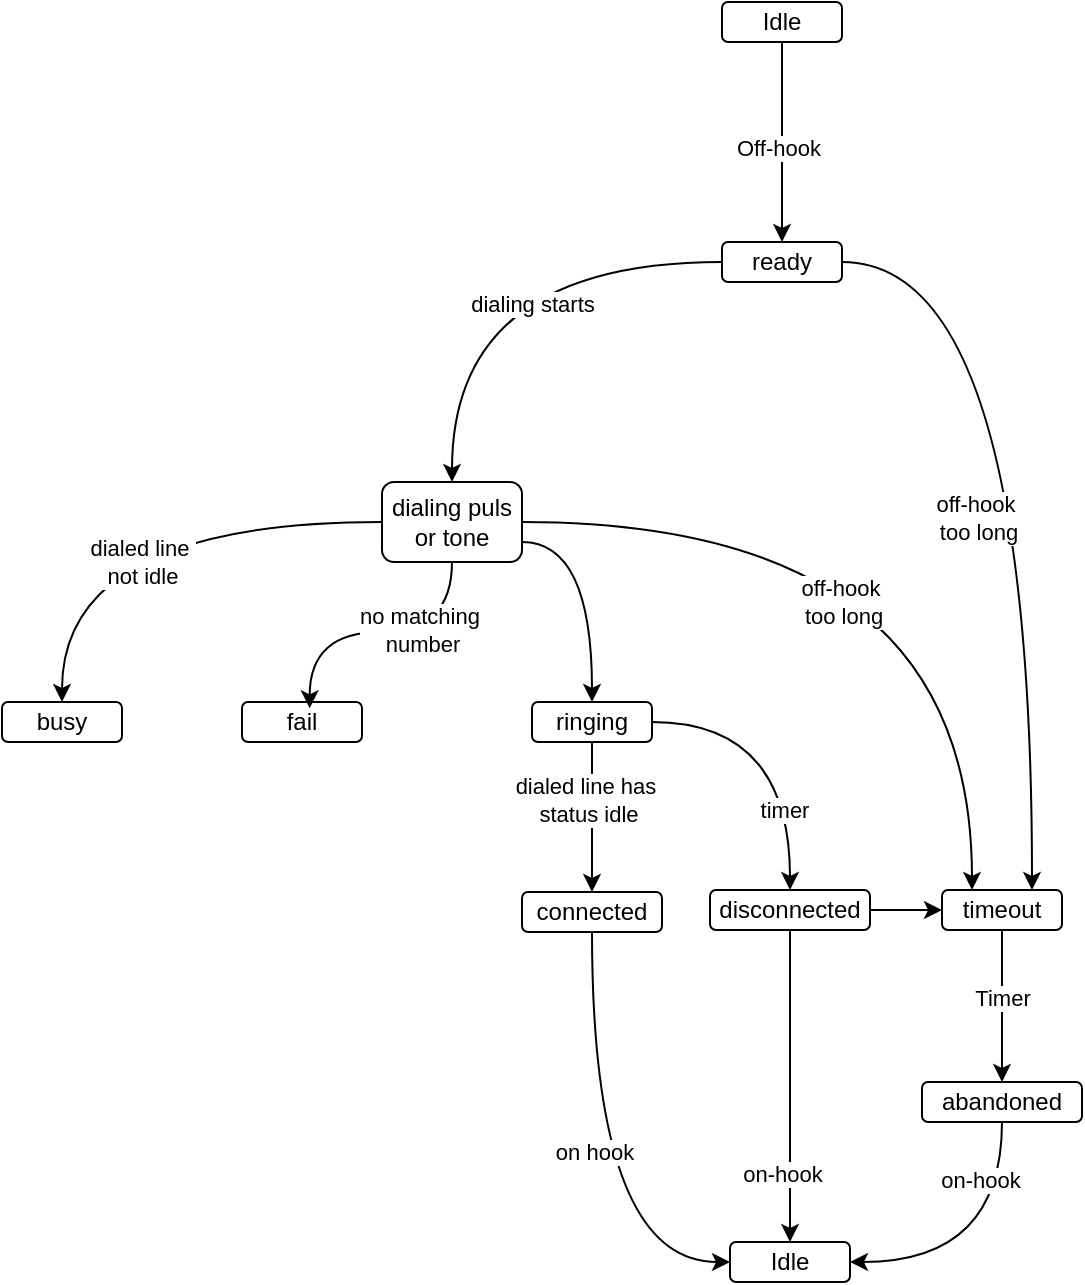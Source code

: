 <mxfile version="24.7.7">
  <diagram name="Sida-1" id="S5pKBoL1bsgIUDStqbfe">
    <mxGraphModel dx="655" dy="932" grid="1" gridSize="10" guides="1" tooltips="1" connect="1" arrows="1" fold="1" page="1" pageScale="1" pageWidth="827" pageHeight="1169" math="0" shadow="0">
      <root>
        <mxCell id="0" />
        <mxCell id="1" parent="0" />
        <mxCell id="lsyRAzRpwurkiqTD15_6-5" style="edgeStyle=none;rounded=0;orthogonalLoop=1;jettySize=auto;html=1;exitX=0.5;exitY=1;exitDx=0;exitDy=0;entryX=0.5;entryY=0;entryDx=0;entryDy=0;" edge="1" parent="1" source="lsyRAzRpwurkiqTD15_6-1" target="lsyRAzRpwurkiqTD15_6-2">
          <mxGeometry relative="1" as="geometry" />
        </mxCell>
        <mxCell id="lsyRAzRpwurkiqTD15_6-6" value="Off-hook" style="edgeLabel;html=1;align=center;verticalAlign=middle;resizable=0;points=[];" vertex="1" connectable="0" parent="lsyRAzRpwurkiqTD15_6-5">
          <mxGeometry x="0.053" y="-2" relative="1" as="geometry">
            <mxPoint as="offset" />
          </mxGeometry>
        </mxCell>
        <mxCell id="lsyRAzRpwurkiqTD15_6-1" value="Idle" style="rounded=1;whiteSpace=wrap;html=1;" vertex="1" parent="1">
          <mxGeometry x="380" y="130" width="60" height="20" as="geometry" />
        </mxCell>
        <mxCell id="lsyRAzRpwurkiqTD15_6-58" style="edgeStyle=orthogonalEdgeStyle;curved=1;rounded=0;orthogonalLoop=1;jettySize=auto;html=1;exitX=1;exitY=0.5;exitDx=0;exitDy=0;entryX=0.75;entryY=0;entryDx=0;entryDy=0;" edge="1" parent="1" source="lsyRAzRpwurkiqTD15_6-2" target="lsyRAzRpwurkiqTD15_6-11">
          <mxGeometry relative="1" as="geometry" />
        </mxCell>
        <mxCell id="lsyRAzRpwurkiqTD15_6-59" value="off-hook&amp;nbsp;&lt;div&gt;too long&lt;/div&gt;" style="edgeLabel;html=1;align=center;verticalAlign=middle;resizable=0;points=[];" vertex="1" connectable="0" parent="lsyRAzRpwurkiqTD15_6-58">
          <mxGeometry x="0.087" y="-27" relative="1" as="geometry">
            <mxPoint as="offset" />
          </mxGeometry>
        </mxCell>
        <mxCell id="lsyRAzRpwurkiqTD15_6-62" style="edgeStyle=orthogonalEdgeStyle;curved=1;rounded=0;orthogonalLoop=1;jettySize=auto;html=1;exitX=0;exitY=0.5;exitDx=0;exitDy=0;" edge="1" parent="1" source="lsyRAzRpwurkiqTD15_6-2" target="lsyRAzRpwurkiqTD15_6-7">
          <mxGeometry relative="1" as="geometry" />
        </mxCell>
        <mxCell id="lsyRAzRpwurkiqTD15_6-63" value="dialing starts" style="edgeLabel;html=1;align=center;verticalAlign=middle;resizable=0;points=[];" vertex="1" connectable="0" parent="lsyRAzRpwurkiqTD15_6-62">
          <mxGeometry x="-0.226" y="21" relative="1" as="geometry">
            <mxPoint as="offset" />
          </mxGeometry>
        </mxCell>
        <mxCell id="lsyRAzRpwurkiqTD15_6-2" value="ready" style="rounded=1;whiteSpace=wrap;html=1;" vertex="1" parent="1">
          <mxGeometry x="380" y="250" width="60" height="20" as="geometry" />
        </mxCell>
        <mxCell id="lsyRAzRpwurkiqTD15_6-19" style="edgeStyle=orthogonalEdgeStyle;curved=1;rounded=0;orthogonalLoop=1;jettySize=auto;html=1;exitX=0;exitY=0.5;exitDx=0;exitDy=0;entryX=0.5;entryY=0;entryDx=0;entryDy=0;" edge="1" parent="1" source="lsyRAzRpwurkiqTD15_6-7" target="lsyRAzRpwurkiqTD15_6-20">
          <mxGeometry relative="1" as="geometry">
            <mxPoint x="130" y="480" as="targetPoint" />
          </mxGeometry>
        </mxCell>
        <mxCell id="lsyRAzRpwurkiqTD15_6-35" value="dialed line&amp;nbsp;&lt;div&gt;not idle&lt;/div&gt;" style="edgeLabel;html=1;align=center;verticalAlign=middle;resizable=0;points=[];" vertex="1" connectable="0" parent="lsyRAzRpwurkiqTD15_6-19">
          <mxGeometry x="-0.17" y="-4" relative="1" as="geometry">
            <mxPoint x="-16" y="24" as="offset" />
          </mxGeometry>
        </mxCell>
        <mxCell id="lsyRAzRpwurkiqTD15_6-43" style="edgeStyle=orthogonalEdgeStyle;curved=1;rounded=0;orthogonalLoop=1;jettySize=auto;html=1;exitX=1;exitY=0.75;exitDx=0;exitDy=0;entryX=0.5;entryY=0;entryDx=0;entryDy=0;" edge="1" parent="1" source="lsyRAzRpwurkiqTD15_6-7" target="lsyRAzRpwurkiqTD15_6-22">
          <mxGeometry relative="1" as="geometry" />
        </mxCell>
        <mxCell id="lsyRAzRpwurkiqTD15_6-44" style="edgeStyle=orthogonalEdgeStyle;curved=1;rounded=0;orthogonalLoop=1;jettySize=auto;html=1;exitX=1;exitY=0.5;exitDx=0;exitDy=0;entryX=0.25;entryY=0;entryDx=0;entryDy=0;" edge="1" parent="1" source="lsyRAzRpwurkiqTD15_6-7" target="lsyRAzRpwurkiqTD15_6-11">
          <mxGeometry relative="1" as="geometry" />
        </mxCell>
        <mxCell id="lsyRAzRpwurkiqTD15_6-45" value="off-hook&lt;div&gt;&amp;nbsp;too long&lt;/div&gt;" style="edgeLabel;html=1;align=center;verticalAlign=middle;resizable=0;points=[];" vertex="1" connectable="0" parent="lsyRAzRpwurkiqTD15_6-44">
          <mxGeometry x="-0.127" y="-3" relative="1" as="geometry">
            <mxPoint x="-20" y="37" as="offset" />
          </mxGeometry>
        </mxCell>
        <mxCell id="lsyRAzRpwurkiqTD15_6-7" value="dialing puls or tone" style="rounded=1;whiteSpace=wrap;html=1;" vertex="1" parent="1">
          <mxGeometry x="210" y="370" width="70" height="40" as="geometry" />
        </mxCell>
        <mxCell id="lsyRAzRpwurkiqTD15_6-48" style="edgeStyle=orthogonalEdgeStyle;curved=1;rounded=0;orthogonalLoop=1;jettySize=auto;html=1;exitX=0.5;exitY=1;exitDx=0;exitDy=0;entryX=0.5;entryY=0;entryDx=0;entryDy=0;" edge="1" parent="1" source="lsyRAzRpwurkiqTD15_6-11" target="lsyRAzRpwurkiqTD15_6-47">
          <mxGeometry relative="1" as="geometry" />
        </mxCell>
        <mxCell id="lsyRAzRpwurkiqTD15_6-49" value="Timer" style="edgeLabel;html=1;align=center;verticalAlign=middle;resizable=0;points=[];" vertex="1" connectable="0" parent="lsyRAzRpwurkiqTD15_6-48">
          <mxGeometry x="-0.103" relative="1" as="geometry">
            <mxPoint as="offset" />
          </mxGeometry>
        </mxCell>
        <mxCell id="lsyRAzRpwurkiqTD15_6-11" value="timeout" style="rounded=1;whiteSpace=wrap;html=1;" vertex="1" parent="1">
          <mxGeometry x="490" y="574" width="60" height="20" as="geometry" />
        </mxCell>
        <mxCell id="lsyRAzRpwurkiqTD15_6-20" value="busy" style="rounded=1;whiteSpace=wrap;html=1;" vertex="1" parent="1">
          <mxGeometry x="20" y="480" width="60" height="20" as="geometry" />
        </mxCell>
        <mxCell id="lsyRAzRpwurkiqTD15_6-21" value="fail" style="rounded=1;whiteSpace=wrap;html=1;" vertex="1" parent="1">
          <mxGeometry x="140" y="480" width="60" height="20" as="geometry" />
        </mxCell>
        <mxCell id="lsyRAzRpwurkiqTD15_6-25" style="edgeStyle=none;rounded=0;orthogonalLoop=1;jettySize=auto;html=1;exitX=0.5;exitY=1;exitDx=0;exitDy=0;entryX=0.5;entryY=0;entryDx=0;entryDy=0;" edge="1" parent="1" source="lsyRAzRpwurkiqTD15_6-22" target="lsyRAzRpwurkiqTD15_6-23">
          <mxGeometry relative="1" as="geometry" />
        </mxCell>
        <mxCell id="lsyRAzRpwurkiqTD15_6-38" value="dialed line has&amp;nbsp;&lt;div&gt;status idle&lt;/div&gt;" style="edgeLabel;html=1;align=center;verticalAlign=middle;resizable=0;points=[];" vertex="1" connectable="0" parent="lsyRAzRpwurkiqTD15_6-25">
          <mxGeometry x="-0.231" y="-2" relative="1" as="geometry">
            <mxPoint as="offset" />
          </mxGeometry>
        </mxCell>
        <mxCell id="lsyRAzRpwurkiqTD15_6-41" style="edgeStyle=orthogonalEdgeStyle;curved=1;rounded=0;orthogonalLoop=1;jettySize=auto;html=1;exitX=1;exitY=0.5;exitDx=0;exitDy=0;entryX=0.5;entryY=0;entryDx=0;entryDy=0;" edge="1" parent="1" source="lsyRAzRpwurkiqTD15_6-22" target="lsyRAzRpwurkiqTD15_6-28">
          <mxGeometry relative="1" as="geometry" />
        </mxCell>
        <mxCell id="lsyRAzRpwurkiqTD15_6-42" value="timer" style="edgeLabel;html=1;align=center;verticalAlign=middle;resizable=0;points=[];" vertex="1" connectable="0" parent="lsyRAzRpwurkiqTD15_6-41">
          <mxGeometry x="0.479" y="-3" relative="1" as="geometry">
            <mxPoint as="offset" />
          </mxGeometry>
        </mxCell>
        <mxCell id="lsyRAzRpwurkiqTD15_6-22" value="ringing" style="rounded=1;whiteSpace=wrap;html=1;" vertex="1" parent="1">
          <mxGeometry x="285" y="480" width="60" height="20" as="geometry" />
        </mxCell>
        <mxCell id="lsyRAzRpwurkiqTD15_6-56" style="edgeStyle=orthogonalEdgeStyle;curved=1;rounded=0;orthogonalLoop=1;jettySize=auto;html=1;exitX=0.5;exitY=1;exitDx=0;exitDy=0;entryX=0;entryY=0.5;entryDx=0;entryDy=0;" edge="1" parent="1" source="lsyRAzRpwurkiqTD15_6-23" target="lsyRAzRpwurkiqTD15_6-50">
          <mxGeometry relative="1" as="geometry" />
        </mxCell>
        <mxCell id="lsyRAzRpwurkiqTD15_6-57" value="on hook" style="edgeLabel;html=1;align=center;verticalAlign=middle;resizable=0;points=[];" vertex="1" connectable="0" parent="lsyRAzRpwurkiqTD15_6-56">
          <mxGeometry x="-0.059" y="1" relative="1" as="geometry">
            <mxPoint as="offset" />
          </mxGeometry>
        </mxCell>
        <mxCell id="lsyRAzRpwurkiqTD15_6-23" value="connected" style="rounded=1;whiteSpace=wrap;html=1;" vertex="1" parent="1">
          <mxGeometry x="280" y="575" width="70" height="20" as="geometry" />
        </mxCell>
        <mxCell id="lsyRAzRpwurkiqTD15_6-27" style="edgeStyle=orthogonalEdgeStyle;curved=1;rounded=0;orthogonalLoop=1;jettySize=auto;html=1;exitX=0.5;exitY=1;exitDx=0;exitDy=0;entryX=0.564;entryY=0.157;entryDx=0;entryDy=0;entryPerimeter=0;" edge="1" parent="1" source="lsyRAzRpwurkiqTD15_6-7" target="lsyRAzRpwurkiqTD15_6-21">
          <mxGeometry relative="1" as="geometry" />
        </mxCell>
        <mxCell id="lsyRAzRpwurkiqTD15_6-36" value="no matching&amp;nbsp;&lt;div&gt;number&lt;/div&gt;" style="edgeLabel;html=1;align=center;verticalAlign=middle;resizable=0;points=[];" vertex="1" connectable="0" parent="lsyRAzRpwurkiqTD15_6-27">
          <mxGeometry x="-0.075" y="-1" relative="1" as="geometry">
            <mxPoint x="17" as="offset" />
          </mxGeometry>
        </mxCell>
        <mxCell id="lsyRAzRpwurkiqTD15_6-46" style="edgeStyle=orthogonalEdgeStyle;curved=1;rounded=0;orthogonalLoop=1;jettySize=auto;html=1;exitX=1;exitY=0.5;exitDx=0;exitDy=0;entryX=0;entryY=0.5;entryDx=0;entryDy=0;" edge="1" parent="1" source="lsyRAzRpwurkiqTD15_6-28" target="lsyRAzRpwurkiqTD15_6-11">
          <mxGeometry relative="1" as="geometry" />
        </mxCell>
        <mxCell id="lsyRAzRpwurkiqTD15_6-54" style="edgeStyle=orthogonalEdgeStyle;curved=1;rounded=0;orthogonalLoop=1;jettySize=auto;html=1;exitX=0.5;exitY=1;exitDx=0;exitDy=0;entryX=0.5;entryY=0;entryDx=0;entryDy=0;" edge="1" parent="1" source="lsyRAzRpwurkiqTD15_6-28" target="lsyRAzRpwurkiqTD15_6-50">
          <mxGeometry relative="1" as="geometry" />
        </mxCell>
        <mxCell id="lsyRAzRpwurkiqTD15_6-55" value="on-hook" style="edgeLabel;html=1;align=center;verticalAlign=middle;resizable=0;points=[];" vertex="1" connectable="0" parent="lsyRAzRpwurkiqTD15_6-54">
          <mxGeometry x="-0.108" y="-12" relative="1" as="geometry">
            <mxPoint x="8" y="52" as="offset" />
          </mxGeometry>
        </mxCell>
        <mxCell id="lsyRAzRpwurkiqTD15_6-28" value="disconnected" style="rounded=1;whiteSpace=wrap;html=1;" vertex="1" parent="1">
          <mxGeometry x="374" y="574" width="80" height="20" as="geometry" />
        </mxCell>
        <mxCell id="lsyRAzRpwurkiqTD15_6-52" style="edgeStyle=orthogonalEdgeStyle;curved=1;rounded=0;orthogonalLoop=1;jettySize=auto;html=1;exitX=0.5;exitY=1;exitDx=0;exitDy=0;entryX=1;entryY=0.5;entryDx=0;entryDy=0;" edge="1" parent="1" source="lsyRAzRpwurkiqTD15_6-47" target="lsyRAzRpwurkiqTD15_6-50">
          <mxGeometry relative="1" as="geometry">
            <mxPoint x="450.0" y="920" as="targetPoint" />
          </mxGeometry>
        </mxCell>
        <mxCell id="lsyRAzRpwurkiqTD15_6-53" value="on-hook" style="edgeLabel;html=1;align=center;verticalAlign=middle;resizable=0;points=[];" vertex="1" connectable="0" parent="lsyRAzRpwurkiqTD15_6-52">
          <mxGeometry x="0.117" y="-41" relative="1" as="geometry">
            <mxPoint as="offset" />
          </mxGeometry>
        </mxCell>
        <mxCell id="lsyRAzRpwurkiqTD15_6-47" value="abandoned" style="rounded=1;whiteSpace=wrap;html=1;" vertex="1" parent="1">
          <mxGeometry x="480" y="670" width="80" height="20" as="geometry" />
        </mxCell>
        <mxCell id="lsyRAzRpwurkiqTD15_6-50" value="Idle" style="rounded=1;whiteSpace=wrap;html=1;" vertex="1" parent="1">
          <mxGeometry x="384" y="750" width="60" height="20" as="geometry" />
        </mxCell>
      </root>
    </mxGraphModel>
  </diagram>
</mxfile>

